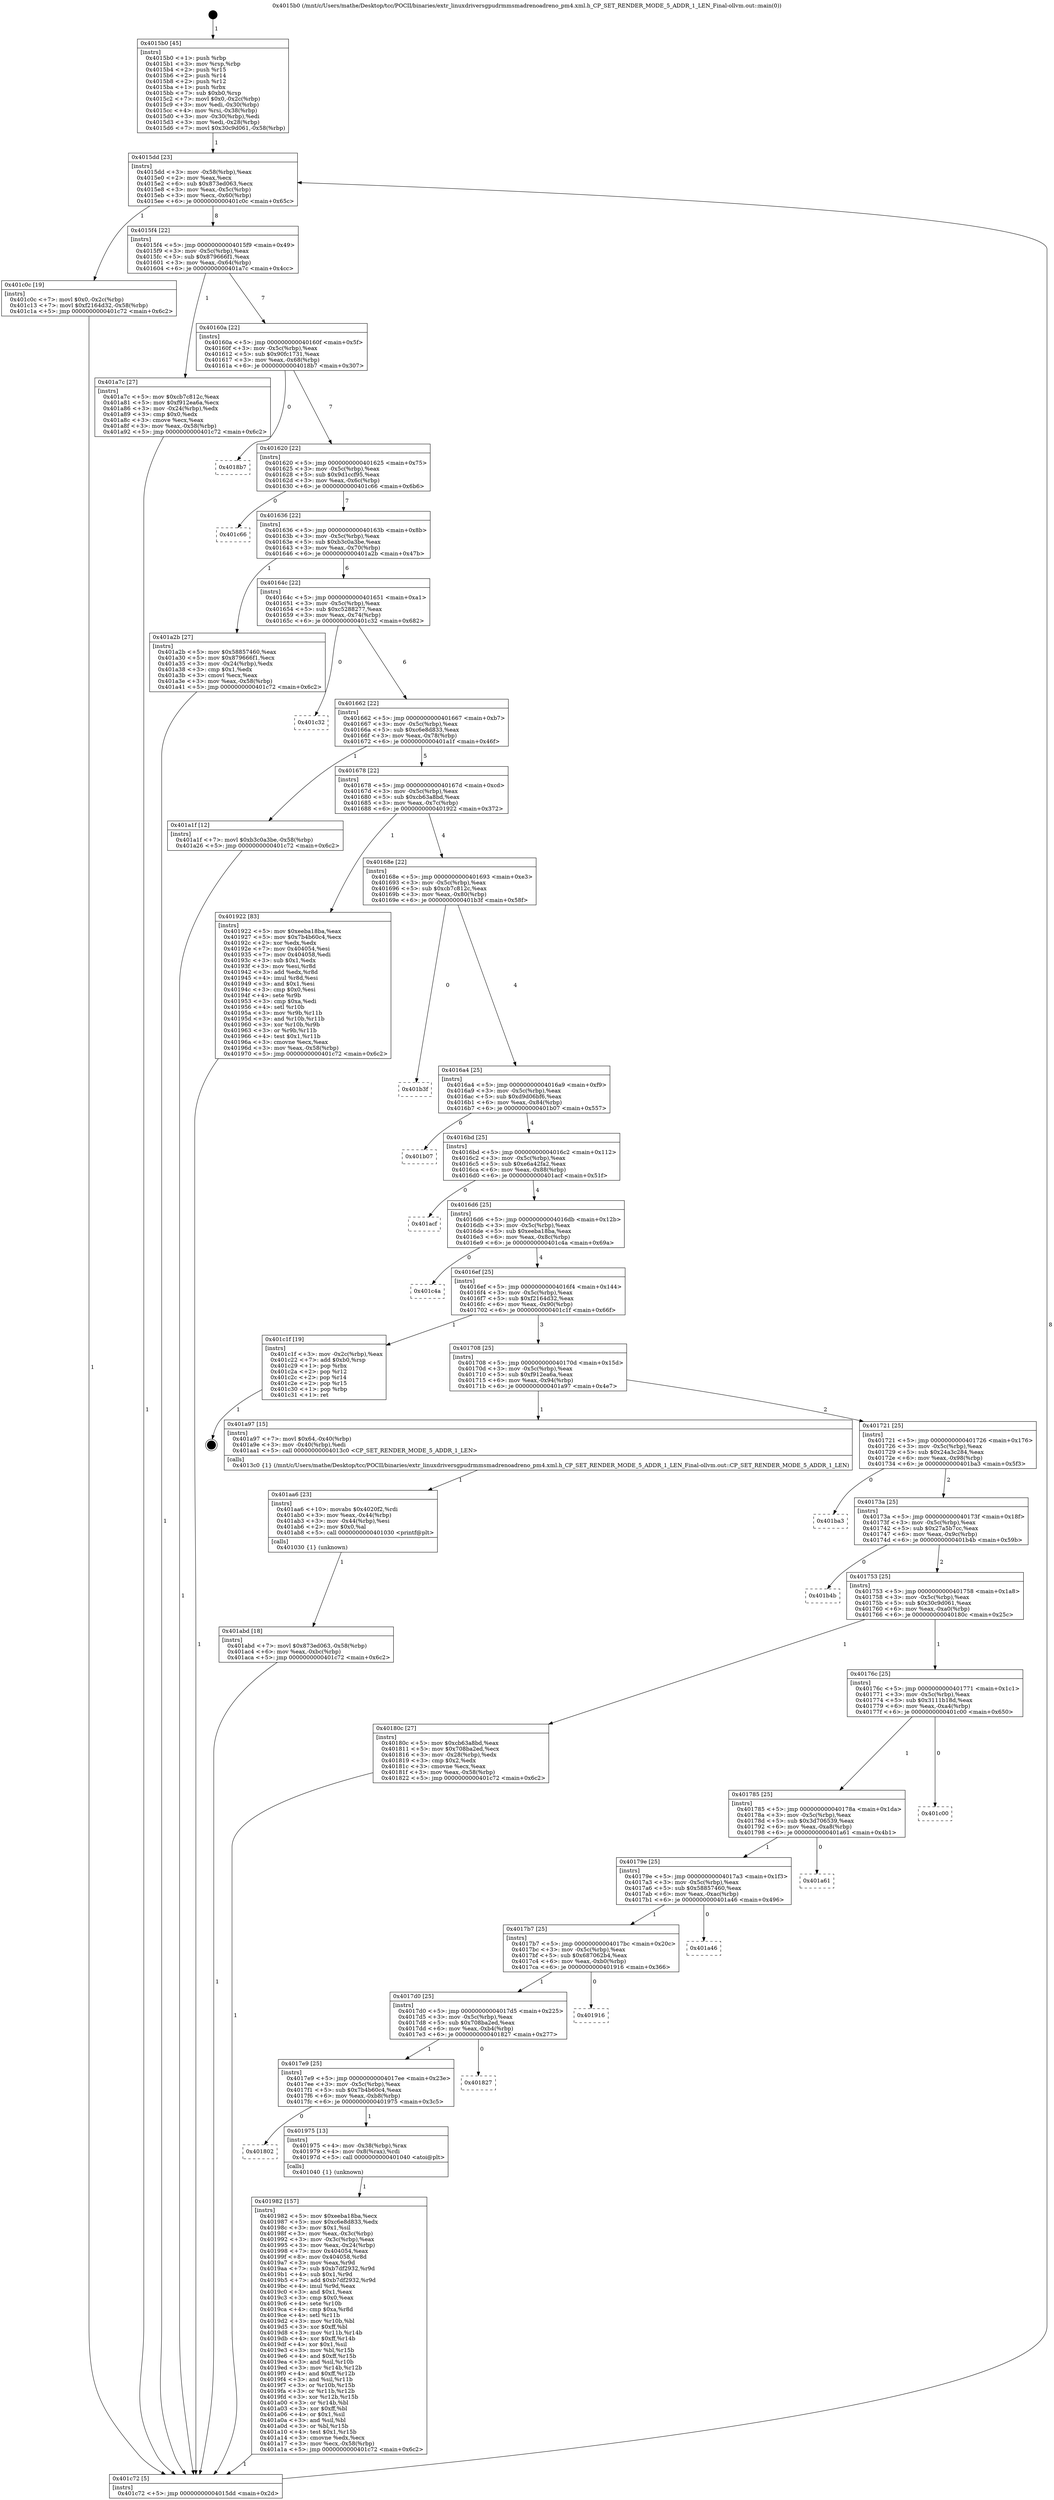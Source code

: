 digraph "0x4015b0" {
  label = "0x4015b0 (/mnt/c/Users/mathe/Desktop/tcc/POCII/binaries/extr_linuxdriversgpudrmmsmadrenoadreno_pm4.xml.h_CP_SET_RENDER_MODE_5_ADDR_1_LEN_Final-ollvm.out::main(0))"
  labelloc = "t"
  node[shape=record]

  Entry [label="",width=0.3,height=0.3,shape=circle,fillcolor=black,style=filled]
  "0x4015dd" [label="{
     0x4015dd [23]\l
     | [instrs]\l
     &nbsp;&nbsp;0x4015dd \<+3\>: mov -0x58(%rbp),%eax\l
     &nbsp;&nbsp;0x4015e0 \<+2\>: mov %eax,%ecx\l
     &nbsp;&nbsp;0x4015e2 \<+6\>: sub $0x873ed063,%ecx\l
     &nbsp;&nbsp;0x4015e8 \<+3\>: mov %eax,-0x5c(%rbp)\l
     &nbsp;&nbsp;0x4015eb \<+3\>: mov %ecx,-0x60(%rbp)\l
     &nbsp;&nbsp;0x4015ee \<+6\>: je 0000000000401c0c \<main+0x65c\>\l
  }"]
  "0x401c0c" [label="{
     0x401c0c [19]\l
     | [instrs]\l
     &nbsp;&nbsp;0x401c0c \<+7\>: movl $0x0,-0x2c(%rbp)\l
     &nbsp;&nbsp;0x401c13 \<+7\>: movl $0xf2164d32,-0x58(%rbp)\l
     &nbsp;&nbsp;0x401c1a \<+5\>: jmp 0000000000401c72 \<main+0x6c2\>\l
  }"]
  "0x4015f4" [label="{
     0x4015f4 [22]\l
     | [instrs]\l
     &nbsp;&nbsp;0x4015f4 \<+5\>: jmp 00000000004015f9 \<main+0x49\>\l
     &nbsp;&nbsp;0x4015f9 \<+3\>: mov -0x5c(%rbp),%eax\l
     &nbsp;&nbsp;0x4015fc \<+5\>: sub $0x879666f1,%eax\l
     &nbsp;&nbsp;0x401601 \<+3\>: mov %eax,-0x64(%rbp)\l
     &nbsp;&nbsp;0x401604 \<+6\>: je 0000000000401a7c \<main+0x4cc\>\l
  }"]
  Exit [label="",width=0.3,height=0.3,shape=circle,fillcolor=black,style=filled,peripheries=2]
  "0x401a7c" [label="{
     0x401a7c [27]\l
     | [instrs]\l
     &nbsp;&nbsp;0x401a7c \<+5\>: mov $0xcb7c812c,%eax\l
     &nbsp;&nbsp;0x401a81 \<+5\>: mov $0xf912ea6a,%ecx\l
     &nbsp;&nbsp;0x401a86 \<+3\>: mov -0x24(%rbp),%edx\l
     &nbsp;&nbsp;0x401a89 \<+3\>: cmp $0x0,%edx\l
     &nbsp;&nbsp;0x401a8c \<+3\>: cmove %ecx,%eax\l
     &nbsp;&nbsp;0x401a8f \<+3\>: mov %eax,-0x58(%rbp)\l
     &nbsp;&nbsp;0x401a92 \<+5\>: jmp 0000000000401c72 \<main+0x6c2\>\l
  }"]
  "0x40160a" [label="{
     0x40160a [22]\l
     | [instrs]\l
     &nbsp;&nbsp;0x40160a \<+5\>: jmp 000000000040160f \<main+0x5f\>\l
     &nbsp;&nbsp;0x40160f \<+3\>: mov -0x5c(%rbp),%eax\l
     &nbsp;&nbsp;0x401612 \<+5\>: sub $0x90fc1731,%eax\l
     &nbsp;&nbsp;0x401617 \<+3\>: mov %eax,-0x68(%rbp)\l
     &nbsp;&nbsp;0x40161a \<+6\>: je 00000000004018b7 \<main+0x307\>\l
  }"]
  "0x401abd" [label="{
     0x401abd [18]\l
     | [instrs]\l
     &nbsp;&nbsp;0x401abd \<+7\>: movl $0x873ed063,-0x58(%rbp)\l
     &nbsp;&nbsp;0x401ac4 \<+6\>: mov %eax,-0xbc(%rbp)\l
     &nbsp;&nbsp;0x401aca \<+5\>: jmp 0000000000401c72 \<main+0x6c2\>\l
  }"]
  "0x4018b7" [label="{
     0x4018b7\l
  }", style=dashed]
  "0x401620" [label="{
     0x401620 [22]\l
     | [instrs]\l
     &nbsp;&nbsp;0x401620 \<+5\>: jmp 0000000000401625 \<main+0x75\>\l
     &nbsp;&nbsp;0x401625 \<+3\>: mov -0x5c(%rbp),%eax\l
     &nbsp;&nbsp;0x401628 \<+5\>: sub $0x9d1ccf95,%eax\l
     &nbsp;&nbsp;0x40162d \<+3\>: mov %eax,-0x6c(%rbp)\l
     &nbsp;&nbsp;0x401630 \<+6\>: je 0000000000401c66 \<main+0x6b6\>\l
  }"]
  "0x401aa6" [label="{
     0x401aa6 [23]\l
     | [instrs]\l
     &nbsp;&nbsp;0x401aa6 \<+10\>: movabs $0x4020f2,%rdi\l
     &nbsp;&nbsp;0x401ab0 \<+3\>: mov %eax,-0x44(%rbp)\l
     &nbsp;&nbsp;0x401ab3 \<+3\>: mov -0x44(%rbp),%esi\l
     &nbsp;&nbsp;0x401ab6 \<+2\>: mov $0x0,%al\l
     &nbsp;&nbsp;0x401ab8 \<+5\>: call 0000000000401030 \<printf@plt\>\l
     | [calls]\l
     &nbsp;&nbsp;0x401030 \{1\} (unknown)\l
  }"]
  "0x401c66" [label="{
     0x401c66\l
  }", style=dashed]
  "0x401636" [label="{
     0x401636 [22]\l
     | [instrs]\l
     &nbsp;&nbsp;0x401636 \<+5\>: jmp 000000000040163b \<main+0x8b\>\l
     &nbsp;&nbsp;0x40163b \<+3\>: mov -0x5c(%rbp),%eax\l
     &nbsp;&nbsp;0x40163e \<+5\>: sub $0xb3c0a3be,%eax\l
     &nbsp;&nbsp;0x401643 \<+3\>: mov %eax,-0x70(%rbp)\l
     &nbsp;&nbsp;0x401646 \<+6\>: je 0000000000401a2b \<main+0x47b\>\l
  }"]
  "0x401982" [label="{
     0x401982 [157]\l
     | [instrs]\l
     &nbsp;&nbsp;0x401982 \<+5\>: mov $0xeeba18ba,%ecx\l
     &nbsp;&nbsp;0x401987 \<+5\>: mov $0xc6e8d833,%edx\l
     &nbsp;&nbsp;0x40198c \<+3\>: mov $0x1,%sil\l
     &nbsp;&nbsp;0x40198f \<+3\>: mov %eax,-0x3c(%rbp)\l
     &nbsp;&nbsp;0x401992 \<+3\>: mov -0x3c(%rbp),%eax\l
     &nbsp;&nbsp;0x401995 \<+3\>: mov %eax,-0x24(%rbp)\l
     &nbsp;&nbsp;0x401998 \<+7\>: mov 0x404054,%eax\l
     &nbsp;&nbsp;0x40199f \<+8\>: mov 0x404058,%r8d\l
     &nbsp;&nbsp;0x4019a7 \<+3\>: mov %eax,%r9d\l
     &nbsp;&nbsp;0x4019aa \<+7\>: sub $0xb7df2932,%r9d\l
     &nbsp;&nbsp;0x4019b1 \<+4\>: sub $0x1,%r9d\l
     &nbsp;&nbsp;0x4019b5 \<+7\>: add $0xb7df2932,%r9d\l
     &nbsp;&nbsp;0x4019bc \<+4\>: imul %r9d,%eax\l
     &nbsp;&nbsp;0x4019c0 \<+3\>: and $0x1,%eax\l
     &nbsp;&nbsp;0x4019c3 \<+3\>: cmp $0x0,%eax\l
     &nbsp;&nbsp;0x4019c6 \<+4\>: sete %r10b\l
     &nbsp;&nbsp;0x4019ca \<+4\>: cmp $0xa,%r8d\l
     &nbsp;&nbsp;0x4019ce \<+4\>: setl %r11b\l
     &nbsp;&nbsp;0x4019d2 \<+3\>: mov %r10b,%bl\l
     &nbsp;&nbsp;0x4019d5 \<+3\>: xor $0xff,%bl\l
     &nbsp;&nbsp;0x4019d8 \<+3\>: mov %r11b,%r14b\l
     &nbsp;&nbsp;0x4019db \<+4\>: xor $0xff,%r14b\l
     &nbsp;&nbsp;0x4019df \<+4\>: xor $0x1,%sil\l
     &nbsp;&nbsp;0x4019e3 \<+3\>: mov %bl,%r15b\l
     &nbsp;&nbsp;0x4019e6 \<+4\>: and $0xff,%r15b\l
     &nbsp;&nbsp;0x4019ea \<+3\>: and %sil,%r10b\l
     &nbsp;&nbsp;0x4019ed \<+3\>: mov %r14b,%r12b\l
     &nbsp;&nbsp;0x4019f0 \<+4\>: and $0xff,%r12b\l
     &nbsp;&nbsp;0x4019f4 \<+3\>: and %sil,%r11b\l
     &nbsp;&nbsp;0x4019f7 \<+3\>: or %r10b,%r15b\l
     &nbsp;&nbsp;0x4019fa \<+3\>: or %r11b,%r12b\l
     &nbsp;&nbsp;0x4019fd \<+3\>: xor %r12b,%r15b\l
     &nbsp;&nbsp;0x401a00 \<+3\>: or %r14b,%bl\l
     &nbsp;&nbsp;0x401a03 \<+3\>: xor $0xff,%bl\l
     &nbsp;&nbsp;0x401a06 \<+4\>: or $0x1,%sil\l
     &nbsp;&nbsp;0x401a0a \<+3\>: and %sil,%bl\l
     &nbsp;&nbsp;0x401a0d \<+3\>: or %bl,%r15b\l
     &nbsp;&nbsp;0x401a10 \<+4\>: test $0x1,%r15b\l
     &nbsp;&nbsp;0x401a14 \<+3\>: cmovne %edx,%ecx\l
     &nbsp;&nbsp;0x401a17 \<+3\>: mov %ecx,-0x58(%rbp)\l
     &nbsp;&nbsp;0x401a1a \<+5\>: jmp 0000000000401c72 \<main+0x6c2\>\l
  }"]
  "0x401a2b" [label="{
     0x401a2b [27]\l
     | [instrs]\l
     &nbsp;&nbsp;0x401a2b \<+5\>: mov $0x58857460,%eax\l
     &nbsp;&nbsp;0x401a30 \<+5\>: mov $0x879666f1,%ecx\l
     &nbsp;&nbsp;0x401a35 \<+3\>: mov -0x24(%rbp),%edx\l
     &nbsp;&nbsp;0x401a38 \<+3\>: cmp $0x1,%edx\l
     &nbsp;&nbsp;0x401a3b \<+3\>: cmovl %ecx,%eax\l
     &nbsp;&nbsp;0x401a3e \<+3\>: mov %eax,-0x58(%rbp)\l
     &nbsp;&nbsp;0x401a41 \<+5\>: jmp 0000000000401c72 \<main+0x6c2\>\l
  }"]
  "0x40164c" [label="{
     0x40164c [22]\l
     | [instrs]\l
     &nbsp;&nbsp;0x40164c \<+5\>: jmp 0000000000401651 \<main+0xa1\>\l
     &nbsp;&nbsp;0x401651 \<+3\>: mov -0x5c(%rbp),%eax\l
     &nbsp;&nbsp;0x401654 \<+5\>: sub $0xc5288277,%eax\l
     &nbsp;&nbsp;0x401659 \<+3\>: mov %eax,-0x74(%rbp)\l
     &nbsp;&nbsp;0x40165c \<+6\>: je 0000000000401c32 \<main+0x682\>\l
  }"]
  "0x401802" [label="{
     0x401802\l
  }", style=dashed]
  "0x401c32" [label="{
     0x401c32\l
  }", style=dashed]
  "0x401662" [label="{
     0x401662 [22]\l
     | [instrs]\l
     &nbsp;&nbsp;0x401662 \<+5\>: jmp 0000000000401667 \<main+0xb7\>\l
     &nbsp;&nbsp;0x401667 \<+3\>: mov -0x5c(%rbp),%eax\l
     &nbsp;&nbsp;0x40166a \<+5\>: sub $0xc6e8d833,%eax\l
     &nbsp;&nbsp;0x40166f \<+3\>: mov %eax,-0x78(%rbp)\l
     &nbsp;&nbsp;0x401672 \<+6\>: je 0000000000401a1f \<main+0x46f\>\l
  }"]
  "0x401975" [label="{
     0x401975 [13]\l
     | [instrs]\l
     &nbsp;&nbsp;0x401975 \<+4\>: mov -0x38(%rbp),%rax\l
     &nbsp;&nbsp;0x401979 \<+4\>: mov 0x8(%rax),%rdi\l
     &nbsp;&nbsp;0x40197d \<+5\>: call 0000000000401040 \<atoi@plt\>\l
     | [calls]\l
     &nbsp;&nbsp;0x401040 \{1\} (unknown)\l
  }"]
  "0x401a1f" [label="{
     0x401a1f [12]\l
     | [instrs]\l
     &nbsp;&nbsp;0x401a1f \<+7\>: movl $0xb3c0a3be,-0x58(%rbp)\l
     &nbsp;&nbsp;0x401a26 \<+5\>: jmp 0000000000401c72 \<main+0x6c2\>\l
  }"]
  "0x401678" [label="{
     0x401678 [22]\l
     | [instrs]\l
     &nbsp;&nbsp;0x401678 \<+5\>: jmp 000000000040167d \<main+0xcd\>\l
     &nbsp;&nbsp;0x40167d \<+3\>: mov -0x5c(%rbp),%eax\l
     &nbsp;&nbsp;0x401680 \<+5\>: sub $0xcb63a8bd,%eax\l
     &nbsp;&nbsp;0x401685 \<+3\>: mov %eax,-0x7c(%rbp)\l
     &nbsp;&nbsp;0x401688 \<+6\>: je 0000000000401922 \<main+0x372\>\l
  }"]
  "0x4017e9" [label="{
     0x4017e9 [25]\l
     | [instrs]\l
     &nbsp;&nbsp;0x4017e9 \<+5\>: jmp 00000000004017ee \<main+0x23e\>\l
     &nbsp;&nbsp;0x4017ee \<+3\>: mov -0x5c(%rbp),%eax\l
     &nbsp;&nbsp;0x4017f1 \<+5\>: sub $0x7b4b60c4,%eax\l
     &nbsp;&nbsp;0x4017f6 \<+6\>: mov %eax,-0xb8(%rbp)\l
     &nbsp;&nbsp;0x4017fc \<+6\>: je 0000000000401975 \<main+0x3c5\>\l
  }"]
  "0x401922" [label="{
     0x401922 [83]\l
     | [instrs]\l
     &nbsp;&nbsp;0x401922 \<+5\>: mov $0xeeba18ba,%eax\l
     &nbsp;&nbsp;0x401927 \<+5\>: mov $0x7b4b60c4,%ecx\l
     &nbsp;&nbsp;0x40192c \<+2\>: xor %edx,%edx\l
     &nbsp;&nbsp;0x40192e \<+7\>: mov 0x404054,%esi\l
     &nbsp;&nbsp;0x401935 \<+7\>: mov 0x404058,%edi\l
     &nbsp;&nbsp;0x40193c \<+3\>: sub $0x1,%edx\l
     &nbsp;&nbsp;0x40193f \<+3\>: mov %esi,%r8d\l
     &nbsp;&nbsp;0x401942 \<+3\>: add %edx,%r8d\l
     &nbsp;&nbsp;0x401945 \<+4\>: imul %r8d,%esi\l
     &nbsp;&nbsp;0x401949 \<+3\>: and $0x1,%esi\l
     &nbsp;&nbsp;0x40194c \<+3\>: cmp $0x0,%esi\l
     &nbsp;&nbsp;0x40194f \<+4\>: sete %r9b\l
     &nbsp;&nbsp;0x401953 \<+3\>: cmp $0xa,%edi\l
     &nbsp;&nbsp;0x401956 \<+4\>: setl %r10b\l
     &nbsp;&nbsp;0x40195a \<+3\>: mov %r9b,%r11b\l
     &nbsp;&nbsp;0x40195d \<+3\>: and %r10b,%r11b\l
     &nbsp;&nbsp;0x401960 \<+3\>: xor %r10b,%r9b\l
     &nbsp;&nbsp;0x401963 \<+3\>: or %r9b,%r11b\l
     &nbsp;&nbsp;0x401966 \<+4\>: test $0x1,%r11b\l
     &nbsp;&nbsp;0x40196a \<+3\>: cmovne %ecx,%eax\l
     &nbsp;&nbsp;0x40196d \<+3\>: mov %eax,-0x58(%rbp)\l
     &nbsp;&nbsp;0x401970 \<+5\>: jmp 0000000000401c72 \<main+0x6c2\>\l
  }"]
  "0x40168e" [label="{
     0x40168e [22]\l
     | [instrs]\l
     &nbsp;&nbsp;0x40168e \<+5\>: jmp 0000000000401693 \<main+0xe3\>\l
     &nbsp;&nbsp;0x401693 \<+3\>: mov -0x5c(%rbp),%eax\l
     &nbsp;&nbsp;0x401696 \<+5\>: sub $0xcb7c812c,%eax\l
     &nbsp;&nbsp;0x40169b \<+3\>: mov %eax,-0x80(%rbp)\l
     &nbsp;&nbsp;0x40169e \<+6\>: je 0000000000401b3f \<main+0x58f\>\l
  }"]
  "0x401827" [label="{
     0x401827\l
  }", style=dashed]
  "0x401b3f" [label="{
     0x401b3f\l
  }", style=dashed]
  "0x4016a4" [label="{
     0x4016a4 [25]\l
     | [instrs]\l
     &nbsp;&nbsp;0x4016a4 \<+5\>: jmp 00000000004016a9 \<main+0xf9\>\l
     &nbsp;&nbsp;0x4016a9 \<+3\>: mov -0x5c(%rbp),%eax\l
     &nbsp;&nbsp;0x4016ac \<+5\>: sub $0xd9d06bf6,%eax\l
     &nbsp;&nbsp;0x4016b1 \<+6\>: mov %eax,-0x84(%rbp)\l
     &nbsp;&nbsp;0x4016b7 \<+6\>: je 0000000000401b07 \<main+0x557\>\l
  }"]
  "0x4017d0" [label="{
     0x4017d0 [25]\l
     | [instrs]\l
     &nbsp;&nbsp;0x4017d0 \<+5\>: jmp 00000000004017d5 \<main+0x225\>\l
     &nbsp;&nbsp;0x4017d5 \<+3\>: mov -0x5c(%rbp),%eax\l
     &nbsp;&nbsp;0x4017d8 \<+5\>: sub $0x708ba2ed,%eax\l
     &nbsp;&nbsp;0x4017dd \<+6\>: mov %eax,-0xb4(%rbp)\l
     &nbsp;&nbsp;0x4017e3 \<+6\>: je 0000000000401827 \<main+0x277\>\l
  }"]
  "0x401b07" [label="{
     0x401b07\l
  }", style=dashed]
  "0x4016bd" [label="{
     0x4016bd [25]\l
     | [instrs]\l
     &nbsp;&nbsp;0x4016bd \<+5\>: jmp 00000000004016c2 \<main+0x112\>\l
     &nbsp;&nbsp;0x4016c2 \<+3\>: mov -0x5c(%rbp),%eax\l
     &nbsp;&nbsp;0x4016c5 \<+5\>: sub $0xe6a42fa2,%eax\l
     &nbsp;&nbsp;0x4016ca \<+6\>: mov %eax,-0x88(%rbp)\l
     &nbsp;&nbsp;0x4016d0 \<+6\>: je 0000000000401acf \<main+0x51f\>\l
  }"]
  "0x401916" [label="{
     0x401916\l
  }", style=dashed]
  "0x401acf" [label="{
     0x401acf\l
  }", style=dashed]
  "0x4016d6" [label="{
     0x4016d6 [25]\l
     | [instrs]\l
     &nbsp;&nbsp;0x4016d6 \<+5\>: jmp 00000000004016db \<main+0x12b\>\l
     &nbsp;&nbsp;0x4016db \<+3\>: mov -0x5c(%rbp),%eax\l
     &nbsp;&nbsp;0x4016de \<+5\>: sub $0xeeba18ba,%eax\l
     &nbsp;&nbsp;0x4016e3 \<+6\>: mov %eax,-0x8c(%rbp)\l
     &nbsp;&nbsp;0x4016e9 \<+6\>: je 0000000000401c4a \<main+0x69a\>\l
  }"]
  "0x4017b7" [label="{
     0x4017b7 [25]\l
     | [instrs]\l
     &nbsp;&nbsp;0x4017b7 \<+5\>: jmp 00000000004017bc \<main+0x20c\>\l
     &nbsp;&nbsp;0x4017bc \<+3\>: mov -0x5c(%rbp),%eax\l
     &nbsp;&nbsp;0x4017bf \<+5\>: sub $0x687062b4,%eax\l
     &nbsp;&nbsp;0x4017c4 \<+6\>: mov %eax,-0xb0(%rbp)\l
     &nbsp;&nbsp;0x4017ca \<+6\>: je 0000000000401916 \<main+0x366\>\l
  }"]
  "0x401c4a" [label="{
     0x401c4a\l
  }", style=dashed]
  "0x4016ef" [label="{
     0x4016ef [25]\l
     | [instrs]\l
     &nbsp;&nbsp;0x4016ef \<+5\>: jmp 00000000004016f4 \<main+0x144\>\l
     &nbsp;&nbsp;0x4016f4 \<+3\>: mov -0x5c(%rbp),%eax\l
     &nbsp;&nbsp;0x4016f7 \<+5\>: sub $0xf2164d32,%eax\l
     &nbsp;&nbsp;0x4016fc \<+6\>: mov %eax,-0x90(%rbp)\l
     &nbsp;&nbsp;0x401702 \<+6\>: je 0000000000401c1f \<main+0x66f\>\l
  }"]
  "0x401a46" [label="{
     0x401a46\l
  }", style=dashed]
  "0x401c1f" [label="{
     0x401c1f [19]\l
     | [instrs]\l
     &nbsp;&nbsp;0x401c1f \<+3\>: mov -0x2c(%rbp),%eax\l
     &nbsp;&nbsp;0x401c22 \<+7\>: add $0xb0,%rsp\l
     &nbsp;&nbsp;0x401c29 \<+1\>: pop %rbx\l
     &nbsp;&nbsp;0x401c2a \<+2\>: pop %r12\l
     &nbsp;&nbsp;0x401c2c \<+2\>: pop %r14\l
     &nbsp;&nbsp;0x401c2e \<+2\>: pop %r15\l
     &nbsp;&nbsp;0x401c30 \<+1\>: pop %rbp\l
     &nbsp;&nbsp;0x401c31 \<+1\>: ret\l
  }"]
  "0x401708" [label="{
     0x401708 [25]\l
     | [instrs]\l
     &nbsp;&nbsp;0x401708 \<+5\>: jmp 000000000040170d \<main+0x15d\>\l
     &nbsp;&nbsp;0x40170d \<+3\>: mov -0x5c(%rbp),%eax\l
     &nbsp;&nbsp;0x401710 \<+5\>: sub $0xf912ea6a,%eax\l
     &nbsp;&nbsp;0x401715 \<+6\>: mov %eax,-0x94(%rbp)\l
     &nbsp;&nbsp;0x40171b \<+6\>: je 0000000000401a97 \<main+0x4e7\>\l
  }"]
  "0x40179e" [label="{
     0x40179e [25]\l
     | [instrs]\l
     &nbsp;&nbsp;0x40179e \<+5\>: jmp 00000000004017a3 \<main+0x1f3\>\l
     &nbsp;&nbsp;0x4017a3 \<+3\>: mov -0x5c(%rbp),%eax\l
     &nbsp;&nbsp;0x4017a6 \<+5\>: sub $0x58857460,%eax\l
     &nbsp;&nbsp;0x4017ab \<+6\>: mov %eax,-0xac(%rbp)\l
     &nbsp;&nbsp;0x4017b1 \<+6\>: je 0000000000401a46 \<main+0x496\>\l
  }"]
  "0x401a97" [label="{
     0x401a97 [15]\l
     | [instrs]\l
     &nbsp;&nbsp;0x401a97 \<+7\>: movl $0x64,-0x40(%rbp)\l
     &nbsp;&nbsp;0x401a9e \<+3\>: mov -0x40(%rbp),%edi\l
     &nbsp;&nbsp;0x401aa1 \<+5\>: call 00000000004013c0 \<CP_SET_RENDER_MODE_5_ADDR_1_LEN\>\l
     | [calls]\l
     &nbsp;&nbsp;0x4013c0 \{1\} (/mnt/c/Users/mathe/Desktop/tcc/POCII/binaries/extr_linuxdriversgpudrmmsmadrenoadreno_pm4.xml.h_CP_SET_RENDER_MODE_5_ADDR_1_LEN_Final-ollvm.out::CP_SET_RENDER_MODE_5_ADDR_1_LEN)\l
  }"]
  "0x401721" [label="{
     0x401721 [25]\l
     | [instrs]\l
     &nbsp;&nbsp;0x401721 \<+5\>: jmp 0000000000401726 \<main+0x176\>\l
     &nbsp;&nbsp;0x401726 \<+3\>: mov -0x5c(%rbp),%eax\l
     &nbsp;&nbsp;0x401729 \<+5\>: sub $0x24a3c284,%eax\l
     &nbsp;&nbsp;0x40172e \<+6\>: mov %eax,-0x98(%rbp)\l
     &nbsp;&nbsp;0x401734 \<+6\>: je 0000000000401ba3 \<main+0x5f3\>\l
  }"]
  "0x401a61" [label="{
     0x401a61\l
  }", style=dashed]
  "0x401ba3" [label="{
     0x401ba3\l
  }", style=dashed]
  "0x40173a" [label="{
     0x40173a [25]\l
     | [instrs]\l
     &nbsp;&nbsp;0x40173a \<+5\>: jmp 000000000040173f \<main+0x18f\>\l
     &nbsp;&nbsp;0x40173f \<+3\>: mov -0x5c(%rbp),%eax\l
     &nbsp;&nbsp;0x401742 \<+5\>: sub $0x27a5b7cc,%eax\l
     &nbsp;&nbsp;0x401747 \<+6\>: mov %eax,-0x9c(%rbp)\l
     &nbsp;&nbsp;0x40174d \<+6\>: je 0000000000401b4b \<main+0x59b\>\l
  }"]
  "0x401785" [label="{
     0x401785 [25]\l
     | [instrs]\l
     &nbsp;&nbsp;0x401785 \<+5\>: jmp 000000000040178a \<main+0x1da\>\l
     &nbsp;&nbsp;0x40178a \<+3\>: mov -0x5c(%rbp),%eax\l
     &nbsp;&nbsp;0x40178d \<+5\>: sub $0x3d706539,%eax\l
     &nbsp;&nbsp;0x401792 \<+6\>: mov %eax,-0xa8(%rbp)\l
     &nbsp;&nbsp;0x401798 \<+6\>: je 0000000000401a61 \<main+0x4b1\>\l
  }"]
  "0x401b4b" [label="{
     0x401b4b\l
  }", style=dashed]
  "0x401753" [label="{
     0x401753 [25]\l
     | [instrs]\l
     &nbsp;&nbsp;0x401753 \<+5\>: jmp 0000000000401758 \<main+0x1a8\>\l
     &nbsp;&nbsp;0x401758 \<+3\>: mov -0x5c(%rbp),%eax\l
     &nbsp;&nbsp;0x40175b \<+5\>: sub $0x30c9d061,%eax\l
     &nbsp;&nbsp;0x401760 \<+6\>: mov %eax,-0xa0(%rbp)\l
     &nbsp;&nbsp;0x401766 \<+6\>: je 000000000040180c \<main+0x25c\>\l
  }"]
  "0x401c00" [label="{
     0x401c00\l
  }", style=dashed]
  "0x40180c" [label="{
     0x40180c [27]\l
     | [instrs]\l
     &nbsp;&nbsp;0x40180c \<+5\>: mov $0xcb63a8bd,%eax\l
     &nbsp;&nbsp;0x401811 \<+5\>: mov $0x708ba2ed,%ecx\l
     &nbsp;&nbsp;0x401816 \<+3\>: mov -0x28(%rbp),%edx\l
     &nbsp;&nbsp;0x401819 \<+3\>: cmp $0x2,%edx\l
     &nbsp;&nbsp;0x40181c \<+3\>: cmovne %ecx,%eax\l
     &nbsp;&nbsp;0x40181f \<+3\>: mov %eax,-0x58(%rbp)\l
     &nbsp;&nbsp;0x401822 \<+5\>: jmp 0000000000401c72 \<main+0x6c2\>\l
  }"]
  "0x40176c" [label="{
     0x40176c [25]\l
     | [instrs]\l
     &nbsp;&nbsp;0x40176c \<+5\>: jmp 0000000000401771 \<main+0x1c1\>\l
     &nbsp;&nbsp;0x401771 \<+3\>: mov -0x5c(%rbp),%eax\l
     &nbsp;&nbsp;0x401774 \<+5\>: sub $0x3111b18d,%eax\l
     &nbsp;&nbsp;0x401779 \<+6\>: mov %eax,-0xa4(%rbp)\l
     &nbsp;&nbsp;0x40177f \<+6\>: je 0000000000401c00 \<main+0x650\>\l
  }"]
  "0x401c72" [label="{
     0x401c72 [5]\l
     | [instrs]\l
     &nbsp;&nbsp;0x401c72 \<+5\>: jmp 00000000004015dd \<main+0x2d\>\l
  }"]
  "0x4015b0" [label="{
     0x4015b0 [45]\l
     | [instrs]\l
     &nbsp;&nbsp;0x4015b0 \<+1\>: push %rbp\l
     &nbsp;&nbsp;0x4015b1 \<+3\>: mov %rsp,%rbp\l
     &nbsp;&nbsp;0x4015b4 \<+2\>: push %r15\l
     &nbsp;&nbsp;0x4015b6 \<+2\>: push %r14\l
     &nbsp;&nbsp;0x4015b8 \<+2\>: push %r12\l
     &nbsp;&nbsp;0x4015ba \<+1\>: push %rbx\l
     &nbsp;&nbsp;0x4015bb \<+7\>: sub $0xb0,%rsp\l
     &nbsp;&nbsp;0x4015c2 \<+7\>: movl $0x0,-0x2c(%rbp)\l
     &nbsp;&nbsp;0x4015c9 \<+3\>: mov %edi,-0x30(%rbp)\l
     &nbsp;&nbsp;0x4015cc \<+4\>: mov %rsi,-0x38(%rbp)\l
     &nbsp;&nbsp;0x4015d0 \<+3\>: mov -0x30(%rbp),%edi\l
     &nbsp;&nbsp;0x4015d3 \<+3\>: mov %edi,-0x28(%rbp)\l
     &nbsp;&nbsp;0x4015d6 \<+7\>: movl $0x30c9d061,-0x58(%rbp)\l
  }"]
  Entry -> "0x4015b0" [label=" 1"]
  "0x4015dd" -> "0x401c0c" [label=" 1"]
  "0x4015dd" -> "0x4015f4" [label=" 8"]
  "0x401c1f" -> Exit [label=" 1"]
  "0x4015f4" -> "0x401a7c" [label=" 1"]
  "0x4015f4" -> "0x40160a" [label=" 7"]
  "0x401c0c" -> "0x401c72" [label=" 1"]
  "0x40160a" -> "0x4018b7" [label=" 0"]
  "0x40160a" -> "0x401620" [label=" 7"]
  "0x401abd" -> "0x401c72" [label=" 1"]
  "0x401620" -> "0x401c66" [label=" 0"]
  "0x401620" -> "0x401636" [label=" 7"]
  "0x401aa6" -> "0x401abd" [label=" 1"]
  "0x401636" -> "0x401a2b" [label=" 1"]
  "0x401636" -> "0x40164c" [label=" 6"]
  "0x401a97" -> "0x401aa6" [label=" 1"]
  "0x40164c" -> "0x401c32" [label=" 0"]
  "0x40164c" -> "0x401662" [label=" 6"]
  "0x401a7c" -> "0x401c72" [label=" 1"]
  "0x401662" -> "0x401a1f" [label=" 1"]
  "0x401662" -> "0x401678" [label=" 5"]
  "0x401a2b" -> "0x401c72" [label=" 1"]
  "0x401678" -> "0x401922" [label=" 1"]
  "0x401678" -> "0x40168e" [label=" 4"]
  "0x401982" -> "0x401c72" [label=" 1"]
  "0x40168e" -> "0x401b3f" [label=" 0"]
  "0x40168e" -> "0x4016a4" [label=" 4"]
  "0x401975" -> "0x401982" [label=" 1"]
  "0x4016a4" -> "0x401b07" [label=" 0"]
  "0x4016a4" -> "0x4016bd" [label=" 4"]
  "0x4017e9" -> "0x401975" [label=" 1"]
  "0x4016bd" -> "0x401acf" [label=" 0"]
  "0x4016bd" -> "0x4016d6" [label=" 4"]
  "0x401a1f" -> "0x401c72" [label=" 1"]
  "0x4016d6" -> "0x401c4a" [label=" 0"]
  "0x4016d6" -> "0x4016ef" [label=" 4"]
  "0x4017d0" -> "0x401827" [label=" 0"]
  "0x4016ef" -> "0x401c1f" [label=" 1"]
  "0x4016ef" -> "0x401708" [label=" 3"]
  "0x4017e9" -> "0x401802" [label=" 0"]
  "0x401708" -> "0x401a97" [label=" 1"]
  "0x401708" -> "0x401721" [label=" 2"]
  "0x4017b7" -> "0x401916" [label=" 0"]
  "0x401721" -> "0x401ba3" [label=" 0"]
  "0x401721" -> "0x40173a" [label=" 2"]
  "0x4017d0" -> "0x4017e9" [label=" 1"]
  "0x40173a" -> "0x401b4b" [label=" 0"]
  "0x40173a" -> "0x401753" [label=" 2"]
  "0x40179e" -> "0x401a46" [label=" 0"]
  "0x401753" -> "0x40180c" [label=" 1"]
  "0x401753" -> "0x40176c" [label=" 1"]
  "0x40180c" -> "0x401c72" [label=" 1"]
  "0x4015b0" -> "0x4015dd" [label=" 1"]
  "0x401c72" -> "0x4015dd" [label=" 8"]
  "0x401922" -> "0x401c72" [label=" 1"]
  "0x4017b7" -> "0x4017d0" [label=" 1"]
  "0x40176c" -> "0x401c00" [label=" 0"]
  "0x40176c" -> "0x401785" [label=" 1"]
  "0x40179e" -> "0x4017b7" [label=" 1"]
  "0x401785" -> "0x401a61" [label=" 0"]
  "0x401785" -> "0x40179e" [label=" 1"]
}
